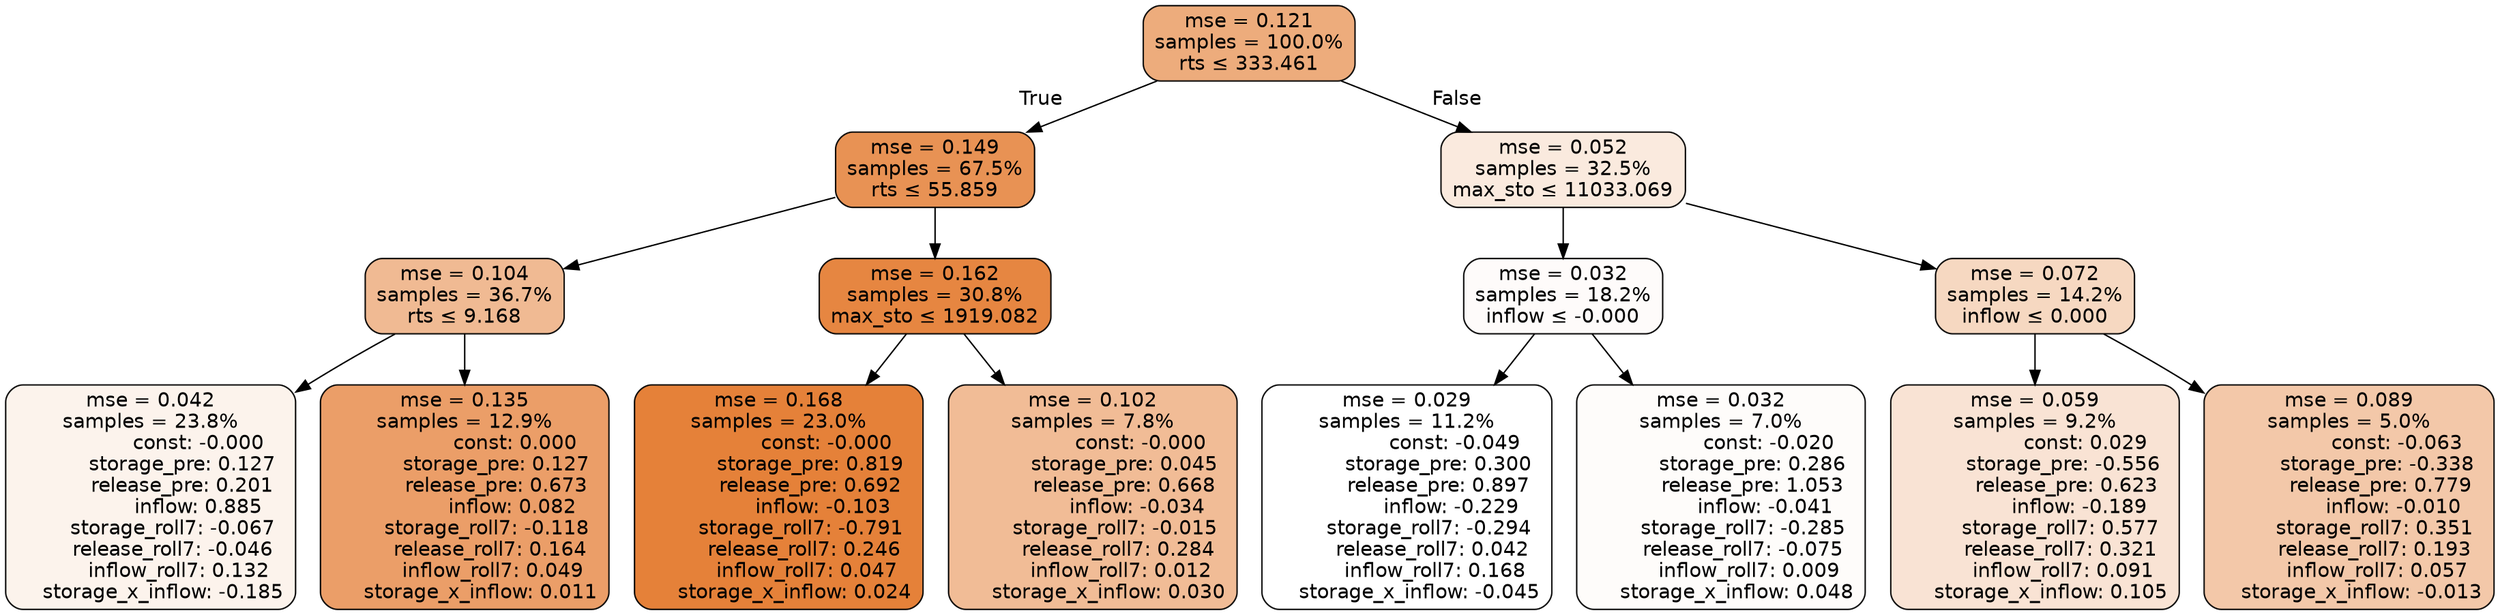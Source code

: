 digraph tree {
bgcolor="transparent"
node [shape=rectangle, style="filled, rounded", color="black", fontname=helvetica] ;
edge [fontname=helvetica] ;
	"0" [label="mse = 0.121
samples = 100.0%
rts &le; 333.461", fillcolor="#edac7c"]
	"1" [label="mse = 0.149
samples = 67.5%
rts &le; 55.859", fillcolor="#e89254"]
	"2" [label="mse = 0.104
samples = 36.7%
rts &le; 9.168", fillcolor="#f0ba93"]
	"3" [label="mse = 0.042
samples = 23.8%
               const: -0.000
          storage_pre: 0.127
          release_pre: 0.201
               inflow: 0.885
       storage_roll7: -0.067
       release_roll7: -0.046
         inflow_roll7: 0.132
    storage_x_inflow: -0.185", fillcolor="#fcf3ec"]
	"4" [label="mse = 0.135
samples = 12.9%
                const: 0.000
          storage_pre: 0.127
          release_pre: 0.673
               inflow: 0.082
       storage_roll7: -0.118
        release_roll7: 0.164
         inflow_roll7: 0.049
     storage_x_inflow: 0.011", fillcolor="#eb9e68"]
	"5" [label="mse = 0.162
samples = 30.8%
max_sto &le; 1919.082", fillcolor="#e68641"]
	"6" [label="mse = 0.168
samples = 23.0%
               const: -0.000
          storage_pre: 0.819
          release_pre: 0.692
              inflow: -0.103
       storage_roll7: -0.791
        release_roll7: 0.246
         inflow_roll7: 0.047
     storage_x_inflow: 0.024", fillcolor="#e58139"]
	"7" [label="mse = 0.102
samples = 7.8%
               const: -0.000
          storage_pre: 0.045
          release_pre: 0.668
              inflow: -0.034
       storage_roll7: -0.015
        release_roll7: 0.284
         inflow_roll7: 0.012
     storage_x_inflow: 0.030", fillcolor="#f1bc96"]
	"8" [label="mse = 0.052
samples = 32.5%
max_sto &le; 11033.069", fillcolor="#faeade"]
	"9" [label="mse = 0.032
samples = 18.2%
inflow &le; -0.000", fillcolor="#fefbfa"]
	"10" [label="mse = 0.029
samples = 11.2%
               const: -0.049
          storage_pre: 0.300
          release_pre: 0.897
              inflow: -0.229
       storage_roll7: -0.294
        release_roll7: 0.042
         inflow_roll7: 0.168
    storage_x_inflow: -0.045", fillcolor="#ffffff"]
	"11" [label="mse = 0.032
samples = 7.0%
               const: -0.020
          storage_pre: 0.286
          release_pre: 1.053
              inflow: -0.041
       storage_roll7: -0.285
       release_roll7: -0.075
         inflow_roll7: 0.009
     storage_x_inflow: 0.048", fillcolor="#fefcfa"]
	"12" [label="mse = 0.072
samples = 14.2%
inflow &le; 0.000", fillcolor="#f6d8c1"]
	"13" [label="mse = 0.059
samples = 9.2%
                const: 0.029
         storage_pre: -0.556
          release_pre: 0.623
              inflow: -0.189
        storage_roll7: 0.577
        release_roll7: 0.321
         inflow_roll7: 0.091
     storage_x_inflow: 0.105", fillcolor="#f9e3d4"]
	"14" [label="mse = 0.089
samples = 5.0%
               const: -0.063
         storage_pre: -0.338
          release_pre: 0.779
              inflow: -0.010
        storage_roll7: 0.351
        release_roll7: 0.193
         inflow_roll7: 0.057
    storage_x_inflow: -0.013", fillcolor="#f3c8a9"]

	"0" -> "1" [labeldistance=2.5, labelangle=45, headlabel="True"]
	"1" -> "2"
	"2" -> "3"
	"2" -> "4"
	"1" -> "5"
	"5" -> "6"
	"5" -> "7"
	"0" -> "8" [labeldistance=2.5, labelangle=-45, headlabel="False"]
	"8" -> "9"
	"9" -> "10"
	"9" -> "11"
	"8" -> "12"
	"12" -> "13"
	"12" -> "14"
}